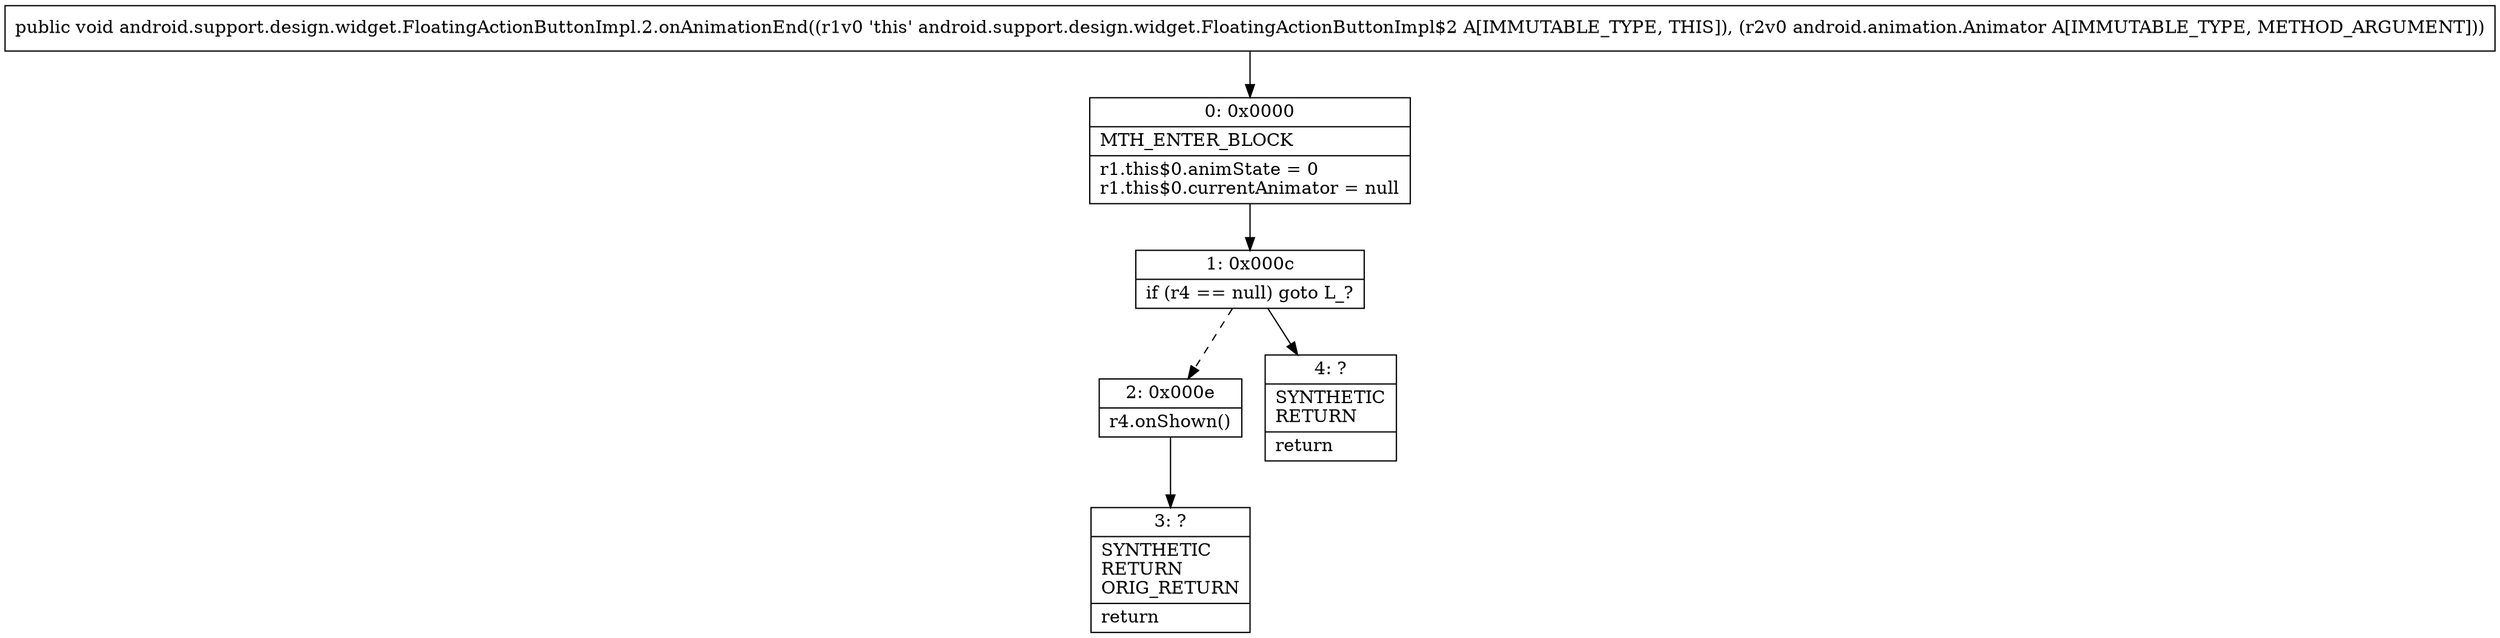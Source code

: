 digraph "CFG forandroid.support.design.widget.FloatingActionButtonImpl.2.onAnimationEnd(Landroid\/animation\/Animator;)V" {
Node_0 [shape=record,label="{0\:\ 0x0000|MTH_ENTER_BLOCK\l|r1.this$0.animState = 0\lr1.this$0.currentAnimator = null\l}"];
Node_1 [shape=record,label="{1\:\ 0x000c|if (r4 == null) goto L_?\l}"];
Node_2 [shape=record,label="{2\:\ 0x000e|r4.onShown()\l}"];
Node_3 [shape=record,label="{3\:\ ?|SYNTHETIC\lRETURN\lORIG_RETURN\l|return\l}"];
Node_4 [shape=record,label="{4\:\ ?|SYNTHETIC\lRETURN\l|return\l}"];
MethodNode[shape=record,label="{public void android.support.design.widget.FloatingActionButtonImpl.2.onAnimationEnd((r1v0 'this' android.support.design.widget.FloatingActionButtonImpl$2 A[IMMUTABLE_TYPE, THIS]), (r2v0 android.animation.Animator A[IMMUTABLE_TYPE, METHOD_ARGUMENT])) }"];
MethodNode -> Node_0;
Node_0 -> Node_1;
Node_1 -> Node_2[style=dashed];
Node_1 -> Node_4;
Node_2 -> Node_3;
}

